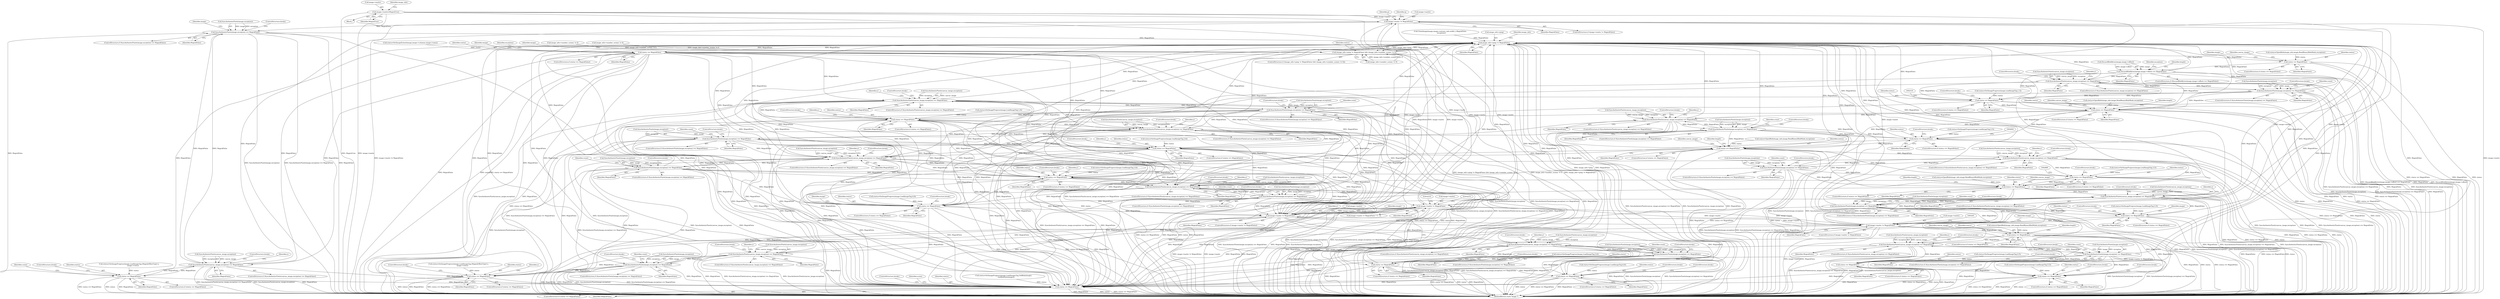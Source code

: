 digraph "0_ImageMagick_f6e9d0d9955e85bdd7540b251cd50d598dacc5e6_6@pointer" {
"1000278" [label="(Call,image->matte=MagickTrue)"];
"1000619" [label="(Call,image->matte != MagickFalse)"];
"1000633" [label="(Call,SyncAuthenticPixels(image,exception) == MagickFalse)"];
"1000348" [label="(Call,image_info->ping != MagickFalse)"];
"1000347" [label="(Call,(image_info->ping != MagickFalse) && (image_info->number_scenes != 0))"];
"1000384" [label="(Call,status == MagickFalse)"];
"1000491" [label="(Call,SyncAuthenticPixels(canvas_image,exception) == MagickFalse)"];
"1000660" [label="(Call,status == MagickFalse)"];
"1003571" [label="(Call,status == MagickFalse)"];
"1000736" [label="(Call,image->matte != MagickFalse)"];
"1000781" [label="(Call,SyncAuthenticPixels(canvas_image,exception) == MagickFalse)"];
"1000934" [label="(Call,SyncAuthenticPixels(image,exception) == MagickFalse)"];
"1000967" [label="(Call,status == MagickFalse)"];
"1001796" [label="(Call,image->matte != MagickFalse)"];
"1001866" [label="(Call,SyncAuthenticPixels(canvas_image,exception) == MagickFalse)"];
"1001965" [label="(Call,SyncAuthenticPixels(image,exception) == MagickFalse)"];
"1001994" [label="(Call,status == MagickFalse)"];
"1002015" [label="(Call,status == MagickFalse)"];
"1003194" [label="(Call,image->matte != MagickFalse)"];
"1003217" [label="(Call,status == MagickFalse)"];
"1003353" [label="(Call,SyncAuthenticPixels(canvas_image,exception) == MagickFalse)"];
"1003452" [label="(Call,SyncAuthenticPixels(image,exception) == MagickFalse)"];
"1003481" [label="(Call,status == MagickFalse)"];
"1003502" [label="(Call,status == MagickFalse)"];
"1001055" [label="(Call,SyncAuthenticPixels(canvas_image,exception) == MagickFalse)"];
"1001154" [label="(Call,SyncAuthenticPixels(image,exception) == MagickFalse)"];
"1001183" [label="(Call,status == MagickFalse)"];
"1001251" [label="(Call,SyncAuthenticPixels(canvas_image,exception) == MagickFalse)"];
"1001350" [label="(Call,SyncAuthenticPixels(image,exception) == MagickFalse)"];
"1001379" [label="(Call,status == MagickFalse)"];
"1001447" [label="(Call,SyncAuthenticPixels(canvas_image,exception) == MagickFalse)"];
"1001546" [label="(Call,SyncAuthenticPixels(image,exception) == MagickFalse)"];
"1001575" [label="(Call,status == MagickFalse)"];
"1001645" [label="(Call,SyncAuthenticPixels(canvas_image,exception) == MagickFalse)"];
"1001762" [label="(Call,SyncAuthenticPixels(image,exception) == MagickFalse)"];
"1001791" [label="(Call,status == MagickFalse)"];
"1002035" [label="(Call,status == MagickFalse)"];
"1002052" [label="(Call,DiscardBlobBytes(image,image->offset) == MagickFalse)"];
"1002186" [label="(Call,SyncAuthenticPixels(canvas_image,exception) == MagickFalse)"];
"1002285" [label="(Call,SyncAuthenticPixels(image,exception) == MagickFalse)"];
"1002314" [label="(Call,status == MagickFalse)"];
"1002335" [label="(Call,status == MagickFalse)"];
"1002471" [label="(Call,SyncAuthenticPixels(canvas_image,exception) == MagickFalse)"];
"1002570" [label="(Call,SyncAuthenticPixels(image,exception) == MagickFalse)"];
"1002599" [label="(Call,status == MagickFalse)"];
"1002620" [label="(Call,status == MagickFalse)"];
"1002756" [label="(Call,SyncAuthenticPixels(canvas_image,exception) == MagickFalse)"];
"1002855" [label="(Call,SyncAuthenticPixels(image,exception) == MagickFalse)"];
"1002884" [label="(Call,status == MagickFalse)"];
"1002905" [label="(Call,status == MagickFalse)"];
"1003043" [label="(Call,SyncAuthenticPixels(canvas_image,exception) == MagickFalse)"];
"1003160" [label="(Call,SyncAuthenticPixels(image,exception) == MagickFalse)"];
"1003189" [label="(Call,status == MagickFalse)"];
"1000629" [label="(Identifier,p)"];
"1000230" [label="(Call,CloneImage(image,image->extract_info.width,1,MagickFalse,\n    exception))"];
"1000632" [label="(ControlStructure,if (SyncAuthenticPixels(image,exception) == MagickFalse))"];
"1000662" [label="(Identifier,MagickFalse)"];
"1000374" [label="(Identifier,status)"];
"1000741" [label="(Literal,5)"];
"1001189" [label="(Identifier,y)"];
"1000386" [label="(Identifier,MagickFalse)"];
"1002037" [label="(Identifier,MagickFalse)"];
"1002856" [label="(Call,SyncAuthenticPixels(image,exception))"];
"1003043" [label="(Call,SyncAuthenticPixels(canvas_image,exception) == MagickFalse)"];
"1000490" [label="(ControlStructure,if (SyncAuthenticPixels(canvas_image,exception) == MagickFalse))"];
"1001185" [label="(Identifier,MagickFalse)"];
"1002067" [label="(Identifier,length)"];
"1002859" [label="(Identifier,MagickFalse)"];
"1001351" [label="(Call,SyncAuthenticPixels(image,exception))"];
"1001966" [label="(Call,SyncAuthenticPixels(image,exception))"];
"1002014" [label="(ControlStructure,if (status == MagickFalse))"];
"1001452" [label="(ControlStructure,break;)"];
"1001059" [label="(Identifier,MagickFalse)"];
"1001065" [label="(Identifier,y)"];
"1003218" [label="(Identifier,status)"];
"1000969" [label="(Identifier,MagickFalse)"];
"1003453" [label="(Call,SyncAuthenticPixels(image,exception))"];
"1002034" [label="(ControlStructure,if (status == MagickFalse))"];
"1000389" [label="(Identifier,exception)"];
"1002036" [label="(Identifier,status)"];
"1002186" [label="(Call,SyncAuthenticPixels(canvas_image,exception) == MagickFalse)"];
"1001252" [label="(Call,SyncAuthenticPixels(canvas_image,exception))"];
"1001255" [label="(Identifier,MagickFalse)"];
"1001382" [label="(ControlStructure,break;)"];
"1001997" [label="(ControlStructure,break;)"];
"1003504" [label="(Identifier,MagickFalse)"];
"1003190" [label="(Identifier,status)"];
"1001182" [label="(ControlStructure,if (status == MagickFalse))"];
"1001378" [label="(ControlStructure,if (status == MagickFalse))"];
"1002001" [label="(Identifier,image)"];
"1000373" [label="(Call,status=SetImageExtent(image,image->columns,image->rows))"];
"1000274" [label="(Block,)"];
"1000633" [label="(Call,SyncAuthenticPixels(image,exception) == MagickFalse)"];
"1002620" [label="(Call,status == MagickFalse)"];
"1003160" [label="(Call,SyncAuthenticPixels(image,exception) == MagickFalse)"];
"1003506" [label="(ControlStructure,break;)"];
"1002317" [label="(ControlStructure,break;)"];
"1002007" [label="(Call,status=SetImageProgress(image,LoadImageTag,6,6))"];
"1002854" [label="(ControlStructure,if (SyncAuthenticPixels(image,exception) == MagickFalse))"];
"1002577" [label="(Identifier,count)"];
"1003573" [label="(Identifier,MagickFalse)"];
"1002887" [label="(ControlStructure,break;)"];
"1003452" [label="(Call,SyncAuthenticPixels(image,exception) == MagickFalse)"];
"1000346" [label="(ControlStructure,if ((image_info->ping != MagickFalse) && (image_info->number_scenes != 0)))"];
"1001796" [label="(Call,image->matte != MagickFalse)"];
"1001251" [label="(Call,SyncAuthenticPixels(canvas_image,exception) == MagickFalse)"];
"1000348" [label="(Call,image_info->ping != MagickFalse)"];
"1000495" [label="(Identifier,MagickFalse)"];
"1001576" [label="(Identifier,status)"];
"1001769" [label="(Identifier,count)"];
"1001381" [label="(Identifier,MagickFalse)"];
"1002058" [label="(Identifier,MagickFalse)"];
"1000955" [label="(Call,status=SetImageProgress(image,LoadImageTag,(MagickOffsetType) y,\n                image->rows))"];
"1001385" [label="(Identifier,y)"];
"1002600" [label="(Identifier,status)"];
"1002602" [label="(ControlStructure,break;)"];
"1000353" [label="(Call,image_info->number_scenes != 0)"];
"1001972" [label="(Identifier,count)"];
"1003451" [label="(ControlStructure,if (SyncAuthenticPixels(image,exception) == MagickFalse))"];
"1000384" [label="(Call,status == MagickFalse)"];
"1003216" [label="(ControlStructure,if (status == MagickFalse))"];
"1003571" [label="(Call,status == MagickFalse)"];
"1001762" [label="(Call,SyncAuthenticPixels(image,exception) == MagickFalse)"];
"1002053" [label="(Call,DiscardBlobBytes(image,image->offset))"];
"1001184" [label="(Identifier,status)"];
"1003457" [label="(ControlStructure,break;)"];
"1003354" [label="(Call,SyncAuthenticPixels(canvas_image,exception))"];
"1002336" [label="(Identifier,status)"];
"1000349" [label="(Call,image_info->ping)"];
"1003209" [label="(Call,status=OpenBlob(image_info,image,ReadBinaryBlobMode,exception))"];
"1003473" [label="(Call,status=SetImageProgress(image,LoadImageTag,4,5))"];
"1001155" [label="(Call,SyncAuthenticPixels(image,exception))"];
"1003511" [label="(Call,image_info->number_scenes != 0)"];
"1002190" [label="(Identifier,MagickFalse)"];
"1002575" [label="(ControlStructure,break;)"];
"1003165" [label="(ControlStructure,break;)"];
"1001380" [label="(Identifier,status)"];
"1002481" [label="(Identifier,y)"];
"1000968" [label="(Identifier,status)"];
"1003047" [label="(Identifier,MagickFalse)"];
"1002340" [label="(Identifier,canvas_image)"];
"1002904" [label="(ControlStructure,if (status == MagickFalse))"];
"1000938" [label="(Identifier,MagickFalse)"];
"1002761" [label="(ControlStructure,break;)"];
"1001804" [label="(Identifier,y)"];
"1002876" [label="(Call,status=SetImageProgress(image,LoadImageTag,3,5))"];
"1000665" [label="(Identifier,count)"];
"1002570" [label="(Call,SyncAuthenticPixels(image,exception) == MagickFalse)"];
"1002316" [label="(Identifier,MagickFalse)"];
"1002471" [label="(Call,SyncAuthenticPixels(canvas_image,exception) == MagickFalse)"];
"1002906" [label="(Identifier,status)"];
"1000385" [label="(Identifier,status)"];
"1000623" [label="(Identifier,MagickFalse)"];
"1001866" [label="(Call,SyncAuthenticPixels(canvas_image,exception) == MagickFalse)"];
"1001154" [label="(Call,SyncAuthenticPixels(image,exception) == MagickFalse)"];
"1002335" [label="(Call,status == MagickFalse)"];
"1000282" [label="(Identifier,MagickTrue)"];
"1001795" [label="(ControlStructure,if (image->matte != MagickFalse))"];
"1001551" [label="(ControlStructure,break;)"];
"1002571" [label="(Call,SyncAuthenticPixels(image,exception))"];
"1003574" [label="(ControlStructure,break;)"];
"1001993" [label="(ControlStructure,if (status == MagickFalse))"];
"1002017" [label="(Identifier,MagickFalse)"];
"1001545" [label="(ControlStructure,if (SyncAuthenticPixels(image,exception) == MagickFalse))"];
"1003481" [label="(Call,status == MagickFalse)"];
"1002475" [label="(Identifier,MagickFalse)"];
"1000934" [label="(Call,SyncAuthenticPixels(image,exception) == MagickFalse)"];
"1002619" [label="(ControlStructure,if (status == MagickFalse))"];
"1002886" [label="(Identifier,MagickFalse)"];
"1001578" [label="(ControlStructure,break;)"];
"1000735" [label="(Call,image->matte != MagickFalse ? 5 : 4)"];
"1002306" [label="(Call,status=SetImageProgress(image,LoadImageTag,1,5))"];
"1001447" [label="(Call,SyncAuthenticPixels(canvas_image,exception) == MagickFalse)"];
"1001581" [label="(Identifier,y)"];
"1002621" [label="(Identifier,status)"];
"1002757" [label="(Call,SyncAuthenticPixels(canvas_image,exception))"];
"1002015" [label="(Call,status == MagickFalse)"];
"1001655" [label="(Identifier,y)"];
"1003484" [label="(ControlStructure,break;)"];
"1002625" [label="(Identifier,canvas_image)"];
"1002855" [label="(Call,SyncAuthenticPixels(image,exception) == MagickFalse)"];
"1001550" [label="(Identifier,MagickFalse)"];
"1001451" [label="(Identifier,MagickFalse)"];
"1002884" [label="(Call,status == MagickFalse)"];
"1003044" [label="(Call,SyncAuthenticPixels(canvas_image,exception))"];
"1001055" [label="(Call,SyncAuthenticPixels(canvas_image,exception) == MagickFalse)"];
"1003234" [label="(Identifier,length)"];
"1001448" [label="(Call,SyncAuthenticPixels(canvas_image,exception))"];
"1001457" [label="(Identifier,y)"];
"1002910" [label="(Identifier,canvas_image)"];
"1002334" [label="(ControlStructure,if (status == MagickFalse))"];
"1001876" [label="(Identifier,y)"];
"1002315" [label="(Identifier,status)"];
"1002470" [label="(ControlStructure,if (SyncAuthenticPixels(canvas_image,exception) == MagickFalse))"];
"1000939" [label="(ControlStructure,break;)"];
"1002314" [label="(Call,status == MagickFalse)"];
"1000501" [label="(Identifier,y)"];
"1003198" [label="(Identifier,MagickFalse)"];
"1001767" [label="(ControlStructure,break;)"];
"1000659" [label="(ControlStructure,if (status == MagickFalse))"];
"1001175" [label="(Call,status=SetImageProgress(image,LoadImageTag,1,6))"];
"1001763" [label="(Call,SyncAuthenticPixels(image,exception))"];
"1002191" [label="(ControlStructure,break;)"];
"1003161" [label="(Call,SyncAuthenticPixels(image,exception))"];
"1000618" [label="(ControlStructure,if (image->matte != MagickFalse))"];
"1002472" [label="(Call,SyncAuthenticPixels(canvas_image,exception))"];
"1000278" [label="(Call,image->matte=MagickTrue)"];
"1003192" [label="(ControlStructure,break;)"];
"1003353" [label="(Call,SyncAuthenticPixels(canvas_image,exception) == MagickFalse)"];
"1000782" [label="(Call,SyncAuthenticPixels(canvas_image,exception))"];
"1000663" [label="(ControlStructure,break;)"];
"1000707" [label="(Identifier,y)"];
"1001646" [label="(Call,SyncAuthenticPixels(canvas_image,exception))"];
"1001793" [label="(Identifier,MagickFalse)"];
"1003456" [label="(Identifier,MagickFalse)"];
"1001153" [label="(ControlStructure,if (SyncAuthenticPixels(image,exception) == MagickFalse))"];
"1001575" [label="(Call,status == MagickFalse)"];
"1001161" [label="(Identifier,count)"];
"1002290" [label="(ControlStructure,break;)"];
"1002569" [label="(ControlStructure,if (SyncAuthenticPixels(image,exception) == MagickFalse))"];
"1000352" [label="(Identifier,MagickFalse)"];
"1001783" [label="(Call,status=SetImageProgress(image,LoadImageTag,4,6))"];
"1001766" [label="(Identifier,MagickFalse)"];
"1001650" [label="(ControlStructure,break;)"];
"1002052" [label="(Call,DiscardBlobBytes(image,image->offset) == MagickFalse)"];
"1002187" [label="(Call,SyncAuthenticPixels(canvas_image,exception))"];
"1003576" [label="(Identifier,scene)"];
"1001986" [label="(Call,status=SetImageProgress(image,LoadImageTag,5,6))"];
"1001054" [label="(ControlStructure,if (SyncAuthenticPixels(canvas_image,exception) == MagickFalse))"];
"1001865" [label="(ControlStructure,if (SyncAuthenticPixels(canvas_image,exception) == MagickFalse))"];
"1000347" [label="(Call,(image_info->ping != MagickFalse) && (image_info->number_scenes != 0))"];
"1001867" [label="(Call,SyncAuthenticPixels(canvas_image,exception))"];
"1003217" [label="(Call,status == MagickFalse)"];
"1000625" [label="(Identifier,q)"];
"1003352" [label="(ControlStructure,if (SyncAuthenticPixels(canvas_image,exception) == MagickFalse))"];
"1000361" [label="(Identifier,image)"];
"1000492" [label="(Call,SyncAuthenticPixels(canvas_image,exception))"];
"1000966" [label="(ControlStructure,if (status == MagickFalse))"];
"1003167" [label="(Identifier,count)"];
"1003501" [label="(ControlStructure,if (status == MagickFalse))"];
"1003488" [label="(Identifier,image)"];
"1000642" [label="(Identifier,image)"];
"1002284" [label="(ControlStructure,if (SyncAuthenticPixels(image,exception) == MagickFalse))"];
"1000742" [label="(Literal,4)"];
"1002766" [label="(Identifier,y)"];
"1002574" [label="(Identifier,MagickFalse)"];
"1002327" [label="(Call,status=OpenBlob(image_info,image,ReadBinaryBlobMode,exception))"];
"1002601" [label="(Identifier,MagickFalse)"];
"1003042" [label="(ControlStructure,if (SyncAuthenticPixels(canvas_image,exception) == MagickFalse))"];
"1001256" [label="(ControlStructure,break;)"];
"1000661" [label="(Identifier,status)"];
"1003195" [label="(Call,image->matte)"];
"1000619" [label="(Call,image->matte != MagickFalse)"];
"1001060" [label="(ControlStructure,break;)"];
"1001158" [label="(Identifier,MagickFalse)"];
"1001186" [label="(ControlStructure,break;)"];
"1001969" [label="(Identifier,MagickFalse)"];
"1001649" [label="(Identifier,MagickFalse)"];
"1002292" [label="(Identifier,count)"];
"1002755" [label="(ControlStructure,if (SyncAuthenticPixels(canvas_image,exception) == MagickFalse))"];
"1003502" [label="(Call,status == MagickFalse)"];
"1002476" [label="(ControlStructure,break;)"];
"1002060" [label="(Identifier,exception)"];
"1000737" [label="(Call,image->matte)"];
"1001546" [label="(Call,SyncAuthenticPixels(image,exception) == MagickFalse)"];
"1001995" [label="(Identifier,status)"];
"1000941" [label="(Identifier,count)"];
"1001553" [label="(Identifier,count)"];
"1001970" [label="(ControlStructure,break;)"];
"1002862" [label="(Identifier,count)"];
"1001794" [label="(ControlStructure,break;)"];
"1001964" [label="(ControlStructure,if (SyncAuthenticPixels(image,exception) == MagickFalse))"];
"1002591" [label="(Call,status=SetImageProgress(image,LoadImageTag,2,5))"];
"1001567" [label="(Call,status=SetImageProgress(image,LoadImageTag,3,6))"];
"1001183" [label="(Call,status == MagickFalse)"];
"1000398" [label="(Identifier,image)"];
"1001357" [label="(Identifier,count)"];
"1002313" [label="(ControlStructure,if (status == MagickFalse))"];
"1002598" [label="(ControlStructure,if (status == MagickFalse))"];
"1001870" [label="(Identifier,MagickFalse)"];
"1003189" [label="(Call,status == MagickFalse)"];
"1001056" [label="(Call,SyncAuthenticPixels(canvas_image,exception))"];
"1003483" [label="(Identifier,MagickFalse)"];
"1002054" [label="(Identifier,image)"];
"1001379" [label="(Call,status == MagickFalse)"];
"1001446" [label="(ControlStructure,if (SyncAuthenticPixels(canvas_image,exception) == MagickFalse))"];
"1002040" [label="(Identifier,canvas_image)"];
"1001159" [label="(ControlStructure,break;)"];
"1002337" [label="(Identifier,MagickFalse)"];
"1002637" [label="(Identifier,length)"];
"1001261" [label="(Identifier,y)"];
"1003194" [label="(Call,image->matte != MagickFalse)"];
"1002035" [label="(Call,status == MagickFalse)"];
"1003188" [label="(ControlStructure,if (status == MagickFalse))"];
"1001644" [label="(ControlStructure,if (SyncAuthenticPixels(canvas_image,exception) == MagickFalse))"];
"1000620" [label="(Call,image->matte)"];
"1003181" [label="(Call,status=SetImageProgress(image,LoadImageTag,3,5))"];
"1001965" [label="(Call,SyncAuthenticPixels(image,exception) == MagickFalse)"];
"1000284" [label="(Call,image_info->number_scenes != 0)"];
"1001350" [label="(Call,SyncAuthenticPixels(image,exception) == MagickFalse)"];
"1003570" [label="(ControlStructure,if (status == MagickFalse))"];
"1000780" [label="(ControlStructure,if (SyncAuthenticPixels(canvas_image,exception) == MagickFalse))"];
"1001797" [label="(Call,image->matte)"];
"1002760" [label="(Identifier,MagickFalse)"];
"1000279" [label="(Call,image->matte)"];
"1000491" [label="(Call,SyncAuthenticPixels(canvas_image,exception) == MagickFalse)"];
"1000935" [label="(Call,SyncAuthenticPixels(image,exception))"];
"1002883" [label="(ControlStructure,if (status == MagickFalse))"];
"1003159" [label="(ControlStructure,if (SyncAuthenticPixels(image,exception) == MagickFalse))"];
"1003494" [label="(Call,status=SetImageProgress(image,LoadImageTag,5,5))"];
"1003191" [label="(Identifier,MagickFalse)"];
"1003459" [label="(Identifier,count)"];
"1002622" [label="(Identifier,MagickFalse)"];
"1001577" [label="(Identifier,MagickFalse)"];
"1003572" [label="(Identifier,status)"];
"1001349" [label="(ControlStructure,if (SyncAuthenticPixels(image,exception) == MagickFalse))"];
"1001547" [label="(Call,SyncAuthenticPixels(image,exception))"];
"1002905" [label="(Call,status == MagickFalse)"];
"1001994" [label="(Call,status == MagickFalse)"];
"1002756" [label="(Call,SyncAuthenticPixels(canvas_image,exception) == MagickFalse)"];
"1003363" [label="(Identifier,y)"];
"1000967" [label="(Call,status == MagickFalse)"];
"1002196" [label="(Identifier,y)"];
"1001250" [label="(ControlStructure,if (SyncAuthenticPixels(canvas_image,exception) == MagickFalse))"];
"1000496" [label="(ControlStructure,break;)"];
"1002286" [label="(Call,SyncAuthenticPixels(image,exception))"];
"1000383" [label="(ControlStructure,if (status == MagickFalse))"];
"1002922" [label="(Identifier,length)"];
"1003480" [label="(ControlStructure,if (status == MagickFalse))"];
"1002016" [label="(Identifier,status)"];
"1002185" [label="(ControlStructure,if (SyncAuthenticPixels(canvas_image,exception) == MagickFalse))"];
"1003053" [label="(Identifier,y)"];
"1002885" [label="(Identifier,status)"];
"1001800" [label="(Identifier,MagickFalse)"];
"1000286" [label="(Identifier,image_info)"];
"1003219" [label="(Identifier,MagickFalse)"];
"1001798" [label="(Identifier,image)"];
"1001791" [label="(Call,status == MagickFalse)"];
"1000637" [label="(Identifier,MagickFalse)"];
"1003164" [label="(Identifier,MagickFalse)"];
"1000740" [label="(Identifier,MagickFalse)"];
"1002612" [label="(Call,status=OpenBlob(image_info,image,ReadBinaryBlobMode,exception))"];
"1000786" [label="(ControlStructure,break;)"];
"1003503" [label="(Identifier,status)"];
"1002285" [label="(Call,SyncAuthenticPixels(image,exception) == MagickFalse)"];
"1001790" [label="(ControlStructure,if (status == MagickFalse))"];
"1002352" [label="(Identifier,length)"];
"1001355" [label="(ControlStructure,break;)"];
"1002599" [label="(Call,status == MagickFalse)"];
"1000791" [label="(Identifier,y)"];
"1000736" [label="(Call,image->matte != MagickFalse)"];
"1000660" [label="(Call,status == MagickFalse)"];
"1003358" [label="(ControlStructure,break;)"];
"1001354" [label="(Identifier,MagickFalse)"];
"1001371" [label="(Call,status=SetImageProgress(image,LoadImageTag,2,6))"];
"1002860" [label="(ControlStructure,break;)"];
"1000785" [label="(Identifier,MagickFalse)"];
"1003048" [label="(ControlStructure,break;)"];
"1003357" [label="(Identifier,MagickFalse)"];
"1001871" [label="(ControlStructure,break;)"];
"1002897" [label="(Call,status=OpenBlob(image_info,image,ReadBinaryBlobMode,exception))"];
"1001996" [label="(Identifier,MagickFalse)"];
"1001574" [label="(ControlStructure,if (status == MagickFalse))"];
"1002289" [label="(Identifier,MagickFalse)"];
"1001792" [label="(Identifier,status)"];
"1002027" [label="(Call,status=OpenBlob(image_info,image,ReadBinaryBlobMode,exception))"];
"1000634" [label="(Call,SyncAuthenticPixels(image,exception))"];
"1003196" [label="(Identifier,image)"];
"1002019" [label="(ControlStructure,break;)"];
"1000970" [label="(ControlStructure,break;)"];
"1003606" [label="(MethodReturn,static Image *)"];
"1000933" [label="(ControlStructure,if (SyncAuthenticPixels(image,exception) == MagickFalse))"];
"1003193" [label="(ControlStructure,if (image->matte != MagickFalse))"];
"1000355" [label="(Identifier,image_info)"];
"1002907" [label="(Identifier,MagickFalse)"];
"1003561" [label="(Call,status=SetImageProgress(image,LoadImagesTag,TellBlob(image),\n          GetBlobSize(image)))"];
"1002018" [label="(ControlStructure,break;)"];
"1000781" [label="(Call,SyncAuthenticPixels(canvas_image,exception) == MagickFalse)"];
"1001761" [label="(ControlStructure,if (SyncAuthenticPixels(image,exception) == MagickFalse))"];
"1003482" [label="(Identifier,status)"];
"1001645" [label="(Call,SyncAuthenticPixels(canvas_image,exception) == MagickFalse)"];
"1003505" [label="(ControlStructure,break;)"];
"1000648" [label="(Call,status=SetImageProgress(image,LoadImageTag,(MagickOffsetType) y,\n                image->rows))"];
"1003222" [label="(Identifier,canvas_image)"];
"1002051" [label="(ControlStructure,if (DiscardBlobBytes(image,image->offset) == MagickFalse))"];
"1000638" [label="(ControlStructure,break;)"];
"1000278" -> "1000274"  [label="AST: "];
"1000278" -> "1000282"  [label="CFG: "];
"1000279" -> "1000278"  [label="AST: "];
"1000282" -> "1000278"  [label="AST: "];
"1000286" -> "1000278"  [label="CFG: "];
"1000278" -> "1003606"  [label="DDG: MagickTrue"];
"1000278" -> "1003606"  [label="DDG: image->matte"];
"1000278" -> "1000619"  [label="DDG: image->matte"];
"1000278" -> "1000736"  [label="DDG: image->matte"];
"1000278" -> "1001796"  [label="DDG: image->matte"];
"1000278" -> "1003194"  [label="DDG: image->matte"];
"1000619" -> "1000618"  [label="AST: "];
"1000619" -> "1000623"  [label="CFG: "];
"1000620" -> "1000619"  [label="AST: "];
"1000623" -> "1000619"  [label="AST: "];
"1000625" -> "1000619"  [label="CFG: "];
"1000629" -> "1000619"  [label="CFG: "];
"1000619" -> "1003606"  [label="DDG: image->matte != MagickFalse"];
"1000619" -> "1003606"  [label="DDG: image->matte"];
"1000736" -> "1000619"  [label="DDG: image->matte"];
"1003194" -> "1000619"  [label="DDG: image->matte"];
"1001796" -> "1000619"  [label="DDG: image->matte"];
"1000491" -> "1000619"  [label="DDG: MagickFalse"];
"1000619" -> "1000633"  [label="DDG: MagickFalse"];
"1000619" -> "1000736"  [label="DDG: image->matte"];
"1000619" -> "1001796"  [label="DDG: image->matte"];
"1000619" -> "1003194"  [label="DDG: image->matte"];
"1000633" -> "1000632"  [label="AST: "];
"1000633" -> "1000637"  [label="CFG: "];
"1000634" -> "1000633"  [label="AST: "];
"1000637" -> "1000633"  [label="AST: "];
"1000638" -> "1000633"  [label="CFG: "];
"1000642" -> "1000633"  [label="CFG: "];
"1000633" -> "1003606"  [label="DDG: SyncAuthenticPixels(image,exception) == MagickFalse"];
"1000633" -> "1003606"  [label="DDG: MagickFalse"];
"1000633" -> "1003606"  [label="DDG: SyncAuthenticPixels(image,exception)"];
"1000633" -> "1000348"  [label="DDG: MagickFalse"];
"1000633" -> "1000491"  [label="DDG: MagickFalse"];
"1000634" -> "1000633"  [label="DDG: image"];
"1000634" -> "1000633"  [label="DDG: exception"];
"1000491" -> "1000633"  [label="DDG: MagickFalse"];
"1000633" -> "1000660"  [label="DDG: MagickFalse"];
"1000633" -> "1003571"  [label="DDG: MagickFalse"];
"1000348" -> "1000347"  [label="AST: "];
"1000348" -> "1000352"  [label="CFG: "];
"1000349" -> "1000348"  [label="AST: "];
"1000352" -> "1000348"  [label="AST: "];
"1000355" -> "1000348"  [label="CFG: "];
"1000347" -> "1000348"  [label="CFG: "];
"1000348" -> "1003606"  [label="DDG: image_info->ping"];
"1000348" -> "1003606"  [label="DDG: MagickFalse"];
"1000348" -> "1000347"  [label="DDG: image_info->ping"];
"1000348" -> "1000347"  [label="DDG: MagickFalse"];
"1000781" -> "1000348"  [label="DDG: MagickFalse"];
"1003452" -> "1000348"  [label="DDG: MagickFalse"];
"1002335" -> "1000348"  [label="DDG: MagickFalse"];
"1001762" -> "1000348"  [label="DDG: MagickFalse"];
"1001645" -> "1000348"  [label="DDG: MagickFalse"];
"1001447" -> "1000348"  [label="DDG: MagickFalse"];
"1000934" -> "1000348"  [label="DDG: MagickFalse"];
"1002599" -> "1000348"  [label="DDG: MagickFalse"];
"1001994" -> "1000348"  [label="DDG: MagickFalse"];
"1003481" -> "1000348"  [label="DDG: MagickFalse"];
"1002905" -> "1000348"  [label="DDG: MagickFalse"];
"1002620" -> "1000348"  [label="DDG: MagickFalse"];
"1001796" -> "1000348"  [label="DDG: MagickFalse"];
"1001154" -> "1000348"  [label="DDG: MagickFalse"];
"1001791" -> "1000348"  [label="DDG: MagickFalse"];
"1001546" -> "1000348"  [label="DDG: MagickFalse"];
"1001866" -> "1000348"  [label="DDG: MagickFalse"];
"1002756" -> "1000348"  [label="DDG: MagickFalse"];
"1002471" -> "1000348"  [label="DDG: MagickFalse"];
"1002186" -> "1000348"  [label="DDG: MagickFalse"];
"1001183" -> "1000348"  [label="DDG: MagickFalse"];
"1003189" -> "1000348"  [label="DDG: MagickFalse"];
"1003353" -> "1000348"  [label="DDG: MagickFalse"];
"1000967" -> "1000348"  [label="DDG: MagickFalse"];
"1002052" -> "1000348"  [label="DDG: MagickFalse"];
"1003194" -> "1000348"  [label="DDG: MagickFalse"];
"1000660" -> "1000348"  [label="DDG: MagickFalse"];
"1000230" -> "1000348"  [label="DDG: MagickFalse"];
"1002570" -> "1000348"  [label="DDG: MagickFalse"];
"1003160" -> "1000348"  [label="DDG: MagickFalse"];
"1000491" -> "1000348"  [label="DDG: MagickFalse"];
"1000736" -> "1000348"  [label="DDG: MagickFalse"];
"1002314" -> "1000348"  [label="DDG: MagickFalse"];
"1001251" -> "1000348"  [label="DDG: MagickFalse"];
"1002884" -> "1000348"  [label="DDG: MagickFalse"];
"1001350" -> "1000348"  [label="DDG: MagickFalse"];
"1001575" -> "1000348"  [label="DDG: MagickFalse"];
"1003217" -> "1000348"  [label="DDG: MagickFalse"];
"1002285" -> "1000348"  [label="DDG: MagickFalse"];
"1002015" -> "1000348"  [label="DDG: MagickFalse"];
"1001965" -> "1000348"  [label="DDG: MagickFalse"];
"1003043" -> "1000348"  [label="DDG: MagickFalse"];
"1001379" -> "1000348"  [label="DDG: MagickFalse"];
"1001055" -> "1000348"  [label="DDG: MagickFalse"];
"1000384" -> "1000348"  [label="DDG: MagickFalse"];
"1003502" -> "1000348"  [label="DDG: MagickFalse"];
"1003571" -> "1000348"  [label="DDG: MagickFalse"];
"1002855" -> "1000348"  [label="DDG: MagickFalse"];
"1000348" -> "1000384"  [label="DDG: MagickFalse"];
"1000347" -> "1000346"  [label="AST: "];
"1000347" -> "1000353"  [label="CFG: "];
"1000353" -> "1000347"  [label="AST: "];
"1000361" -> "1000347"  [label="CFG: "];
"1000374" -> "1000347"  [label="CFG: "];
"1000347" -> "1003606"  [label="DDG: image_info->number_scenes != 0"];
"1000347" -> "1003606"  [label="DDG: image_info->ping != MagickFalse"];
"1000347" -> "1003606"  [label="DDG: (image_info->ping != MagickFalse) && (image_info->number_scenes != 0)"];
"1000284" -> "1000347"  [label="DDG: image_info->number_scenes != 0"];
"1003511" -> "1000347"  [label="DDG: image_info->number_scenes != 0"];
"1000353" -> "1000347"  [label="DDG: image_info->number_scenes"];
"1000353" -> "1000347"  [label="DDG: 0"];
"1000384" -> "1000383"  [label="AST: "];
"1000384" -> "1000386"  [label="CFG: "];
"1000385" -> "1000384"  [label="AST: "];
"1000386" -> "1000384"  [label="AST: "];
"1000389" -> "1000384"  [label="CFG: "];
"1000398" -> "1000384"  [label="CFG: "];
"1000384" -> "1003606"  [label="DDG: status == MagickFalse"];
"1000384" -> "1003606"  [label="DDG: MagickFalse"];
"1000384" -> "1003606"  [label="DDG: status"];
"1000373" -> "1000384"  [label="DDG: status"];
"1000384" -> "1000491"  [label="DDG: MagickFalse"];
"1000384" -> "1000736"  [label="DDG: MagickFalse"];
"1000384" -> "1000934"  [label="DDG: MagickFalse"];
"1000384" -> "1000967"  [label="DDG: MagickFalse"];
"1000384" -> "1001055"  [label="DDG: MagickFalse"];
"1000384" -> "1001183"  [label="DDG: MagickFalse"];
"1000384" -> "1001251"  [label="DDG: MagickFalse"];
"1000384" -> "1001379"  [label="DDG: MagickFalse"];
"1000384" -> "1001447"  [label="DDG: MagickFalse"];
"1000384" -> "1001575"  [label="DDG: MagickFalse"];
"1000384" -> "1001645"  [label="DDG: MagickFalse"];
"1000384" -> "1001791"  [label="DDG: MagickFalse"];
"1000384" -> "1001796"  [label="DDG: MagickFalse"];
"1000384" -> "1002035"  [label="DDG: MagickFalse"];
"1000384" -> "1003571"  [label="DDG: MagickFalse"];
"1000491" -> "1000490"  [label="AST: "];
"1000491" -> "1000495"  [label="CFG: "];
"1000492" -> "1000491"  [label="AST: "];
"1000495" -> "1000491"  [label="AST: "];
"1000496" -> "1000491"  [label="CFG: "];
"1000501" -> "1000491"  [label="CFG: "];
"1000491" -> "1003606"  [label="DDG: MagickFalse"];
"1000491" -> "1003606"  [label="DDG: SyncAuthenticPixels(canvas_image,exception) == MagickFalse"];
"1000491" -> "1003606"  [label="DDG: SyncAuthenticPixels(canvas_image,exception)"];
"1000492" -> "1000491"  [label="DDG: canvas_image"];
"1000492" -> "1000491"  [label="DDG: exception"];
"1000660" -> "1000491"  [label="DDG: MagickFalse"];
"1000491" -> "1000660"  [label="DDG: MagickFalse"];
"1000491" -> "1003571"  [label="DDG: MagickFalse"];
"1000660" -> "1000659"  [label="AST: "];
"1000660" -> "1000662"  [label="CFG: "];
"1000661" -> "1000660"  [label="AST: "];
"1000662" -> "1000660"  [label="AST: "];
"1000663" -> "1000660"  [label="CFG: "];
"1000665" -> "1000660"  [label="CFG: "];
"1000660" -> "1003606"  [label="DDG: status == MagickFalse"];
"1000660" -> "1003606"  [label="DDG: status"];
"1000660" -> "1003606"  [label="DDG: MagickFalse"];
"1000648" -> "1000660"  [label="DDG: status"];
"1000660" -> "1003571"  [label="DDG: MagickFalse"];
"1003571" -> "1003570"  [label="AST: "];
"1003571" -> "1003573"  [label="CFG: "];
"1003572" -> "1003571"  [label="AST: "];
"1003573" -> "1003571"  [label="AST: "];
"1003574" -> "1003571"  [label="CFG: "];
"1003576" -> "1003571"  [label="CFG: "];
"1003571" -> "1003606"  [label="DDG: status"];
"1003571" -> "1003606"  [label="DDG: status == MagickFalse"];
"1003571" -> "1003606"  [label="DDG: MagickFalse"];
"1003561" -> "1003571"  [label="DDG: status"];
"1000781" -> "1003571"  [label="DDG: MagickFalse"];
"1003452" -> "1003571"  [label="DDG: MagickFalse"];
"1002335" -> "1003571"  [label="DDG: MagickFalse"];
"1001762" -> "1003571"  [label="DDG: MagickFalse"];
"1001645" -> "1003571"  [label="DDG: MagickFalse"];
"1001447" -> "1003571"  [label="DDG: MagickFalse"];
"1000934" -> "1003571"  [label="DDG: MagickFalse"];
"1002599" -> "1003571"  [label="DDG: MagickFalse"];
"1001994" -> "1003571"  [label="DDG: MagickFalse"];
"1003481" -> "1003571"  [label="DDG: MagickFalse"];
"1002905" -> "1003571"  [label="DDG: MagickFalse"];
"1002620" -> "1003571"  [label="DDG: MagickFalse"];
"1001796" -> "1003571"  [label="DDG: MagickFalse"];
"1001154" -> "1003571"  [label="DDG: MagickFalse"];
"1001791" -> "1003571"  [label="DDG: MagickFalse"];
"1001546" -> "1003571"  [label="DDG: MagickFalse"];
"1002855" -> "1003571"  [label="DDG: MagickFalse"];
"1001866" -> "1003571"  [label="DDG: MagickFalse"];
"1002756" -> "1003571"  [label="DDG: MagickFalse"];
"1002471" -> "1003571"  [label="DDG: MagickFalse"];
"1002186" -> "1003571"  [label="DDG: MagickFalse"];
"1001183" -> "1003571"  [label="DDG: MagickFalse"];
"1003189" -> "1003571"  [label="DDG: MagickFalse"];
"1003353" -> "1003571"  [label="DDG: MagickFalse"];
"1000967" -> "1003571"  [label="DDG: MagickFalse"];
"1002052" -> "1003571"  [label="DDG: MagickFalse"];
"1003194" -> "1003571"  [label="DDG: MagickFalse"];
"1002570" -> "1003571"  [label="DDG: MagickFalse"];
"1003160" -> "1003571"  [label="DDG: MagickFalse"];
"1000736" -> "1003571"  [label="DDG: MagickFalse"];
"1002314" -> "1003571"  [label="DDG: MagickFalse"];
"1001251" -> "1003571"  [label="DDG: MagickFalse"];
"1002884" -> "1003571"  [label="DDG: MagickFalse"];
"1001350" -> "1003571"  [label="DDG: MagickFalse"];
"1001575" -> "1003571"  [label="DDG: MagickFalse"];
"1003217" -> "1003571"  [label="DDG: MagickFalse"];
"1002285" -> "1003571"  [label="DDG: MagickFalse"];
"1002015" -> "1003571"  [label="DDG: MagickFalse"];
"1001965" -> "1003571"  [label="DDG: MagickFalse"];
"1003043" -> "1003571"  [label="DDG: MagickFalse"];
"1001379" -> "1003571"  [label="DDG: MagickFalse"];
"1001055" -> "1003571"  [label="DDG: MagickFalse"];
"1003502" -> "1003571"  [label="DDG: MagickFalse"];
"1000736" -> "1000735"  [label="AST: "];
"1000736" -> "1000740"  [label="CFG: "];
"1000737" -> "1000736"  [label="AST: "];
"1000740" -> "1000736"  [label="AST: "];
"1000741" -> "1000736"  [label="CFG: "];
"1000742" -> "1000736"  [label="CFG: "];
"1000736" -> "1003606"  [label="DDG: MagickFalse"];
"1000736" -> "1003606"  [label="DDG: image->matte"];
"1003194" -> "1000736"  [label="DDG: image->matte"];
"1001796" -> "1000736"  [label="DDG: image->matte"];
"1000781" -> "1000736"  [label="DDG: MagickFalse"];
"1000967" -> "1000736"  [label="DDG: MagickFalse"];
"1000934" -> "1000736"  [label="DDG: MagickFalse"];
"1000736" -> "1000781"  [label="DDG: MagickFalse"];
"1000736" -> "1000967"  [label="DDG: MagickFalse"];
"1000736" -> "1001796"  [label="DDG: image->matte"];
"1000736" -> "1003194"  [label="DDG: image->matte"];
"1000781" -> "1000780"  [label="AST: "];
"1000781" -> "1000785"  [label="CFG: "];
"1000782" -> "1000781"  [label="AST: "];
"1000785" -> "1000781"  [label="AST: "];
"1000786" -> "1000781"  [label="CFG: "];
"1000791" -> "1000781"  [label="CFG: "];
"1000781" -> "1003606"  [label="DDG: MagickFalse"];
"1000781" -> "1003606"  [label="DDG: SyncAuthenticPixels(canvas_image,exception) == MagickFalse"];
"1000781" -> "1003606"  [label="DDG: SyncAuthenticPixels(canvas_image,exception)"];
"1000782" -> "1000781"  [label="DDG: canvas_image"];
"1000782" -> "1000781"  [label="DDG: exception"];
"1000781" -> "1000934"  [label="DDG: MagickFalse"];
"1000781" -> "1000967"  [label="DDG: MagickFalse"];
"1000934" -> "1000933"  [label="AST: "];
"1000934" -> "1000938"  [label="CFG: "];
"1000935" -> "1000934"  [label="AST: "];
"1000938" -> "1000934"  [label="AST: "];
"1000939" -> "1000934"  [label="CFG: "];
"1000941" -> "1000934"  [label="CFG: "];
"1000934" -> "1003606"  [label="DDG: SyncAuthenticPixels(image,exception)"];
"1000934" -> "1003606"  [label="DDG: SyncAuthenticPixels(image,exception) == MagickFalse"];
"1000934" -> "1003606"  [label="DDG: MagickFalse"];
"1000935" -> "1000934"  [label="DDG: image"];
"1000935" -> "1000934"  [label="DDG: exception"];
"1000934" -> "1000967"  [label="DDG: MagickFalse"];
"1000967" -> "1000966"  [label="AST: "];
"1000967" -> "1000969"  [label="CFG: "];
"1000968" -> "1000967"  [label="AST: "];
"1000969" -> "1000967"  [label="AST: "];
"1000970" -> "1000967"  [label="CFG: "];
"1000707" -> "1000967"  [label="CFG: "];
"1000967" -> "1003606"  [label="DDG: MagickFalse"];
"1000967" -> "1003606"  [label="DDG: status == MagickFalse"];
"1000967" -> "1003606"  [label="DDG: status"];
"1000955" -> "1000967"  [label="DDG: status"];
"1001796" -> "1001795"  [label="AST: "];
"1001796" -> "1001800"  [label="CFG: "];
"1001797" -> "1001796"  [label="AST: "];
"1001800" -> "1001796"  [label="AST: "];
"1001804" -> "1001796"  [label="CFG: "];
"1002001" -> "1001796"  [label="CFG: "];
"1001796" -> "1003606"  [label="DDG: image->matte != MagickFalse"];
"1001796" -> "1003606"  [label="DDG: image->matte"];
"1001796" -> "1003606"  [label="DDG: MagickFalse"];
"1003194" -> "1001796"  [label="DDG: image->matte"];
"1001762" -> "1001796"  [label="DDG: MagickFalse"];
"1001645" -> "1001796"  [label="DDG: MagickFalse"];
"1001183" -> "1001796"  [label="DDG: MagickFalse"];
"1001447" -> "1001796"  [label="DDG: MagickFalse"];
"1001251" -> "1001796"  [label="DDG: MagickFalse"];
"1001154" -> "1001796"  [label="DDG: MagickFalse"];
"1001791" -> "1001796"  [label="DDG: MagickFalse"];
"1001546" -> "1001796"  [label="DDG: MagickFalse"];
"1001350" -> "1001796"  [label="DDG: MagickFalse"];
"1001575" -> "1001796"  [label="DDG: MagickFalse"];
"1001379" -> "1001796"  [label="DDG: MagickFalse"];
"1001055" -> "1001796"  [label="DDG: MagickFalse"];
"1001796" -> "1001866"  [label="DDG: MagickFalse"];
"1001796" -> "1001994"  [label="DDG: MagickFalse"];
"1001796" -> "1002015"  [label="DDG: MagickFalse"];
"1001796" -> "1003194"  [label="DDG: image->matte"];
"1001866" -> "1001865"  [label="AST: "];
"1001866" -> "1001870"  [label="CFG: "];
"1001867" -> "1001866"  [label="AST: "];
"1001870" -> "1001866"  [label="AST: "];
"1001871" -> "1001866"  [label="CFG: "];
"1001876" -> "1001866"  [label="CFG: "];
"1001866" -> "1003606"  [label="DDG: MagickFalse"];
"1001866" -> "1003606"  [label="DDG: SyncAuthenticPixels(canvas_image,exception)"];
"1001866" -> "1003606"  [label="DDG: SyncAuthenticPixels(canvas_image,exception) == MagickFalse"];
"1001867" -> "1001866"  [label="DDG: canvas_image"];
"1001867" -> "1001866"  [label="DDG: exception"];
"1001965" -> "1001866"  [label="DDG: MagickFalse"];
"1001866" -> "1001965"  [label="DDG: MagickFalse"];
"1001866" -> "1001994"  [label="DDG: MagickFalse"];
"1001866" -> "1002015"  [label="DDG: MagickFalse"];
"1001965" -> "1001964"  [label="AST: "];
"1001965" -> "1001969"  [label="CFG: "];
"1001966" -> "1001965"  [label="AST: "];
"1001969" -> "1001965"  [label="AST: "];
"1001970" -> "1001965"  [label="CFG: "];
"1001972" -> "1001965"  [label="CFG: "];
"1001965" -> "1003606"  [label="DDG: SyncAuthenticPixels(image,exception)"];
"1001965" -> "1003606"  [label="DDG: SyncAuthenticPixels(image,exception) == MagickFalse"];
"1001965" -> "1003606"  [label="DDG: MagickFalse"];
"1001966" -> "1001965"  [label="DDG: image"];
"1001966" -> "1001965"  [label="DDG: exception"];
"1001965" -> "1001994"  [label="DDG: MagickFalse"];
"1001965" -> "1002015"  [label="DDG: MagickFalse"];
"1001994" -> "1001993"  [label="AST: "];
"1001994" -> "1001996"  [label="CFG: "];
"1001995" -> "1001994"  [label="AST: "];
"1001996" -> "1001994"  [label="AST: "];
"1001997" -> "1001994"  [label="CFG: "];
"1002001" -> "1001994"  [label="CFG: "];
"1001994" -> "1003606"  [label="DDG: MagickFalse"];
"1001994" -> "1003606"  [label="DDG: status == MagickFalse"];
"1001994" -> "1003606"  [label="DDG: status"];
"1001986" -> "1001994"  [label="DDG: status"];
"1001994" -> "1002015"  [label="DDG: MagickFalse"];
"1002015" -> "1002014"  [label="AST: "];
"1002015" -> "1002017"  [label="CFG: "];
"1002016" -> "1002015"  [label="AST: "];
"1002017" -> "1002015"  [label="AST: "];
"1002018" -> "1002015"  [label="CFG: "];
"1002019" -> "1002015"  [label="CFG: "];
"1002015" -> "1003606"  [label="DDG: status == MagickFalse"];
"1002015" -> "1003606"  [label="DDG: MagickFalse"];
"1002015" -> "1003606"  [label="DDG: status"];
"1002007" -> "1002015"  [label="DDG: status"];
"1003194" -> "1003193"  [label="AST: "];
"1003194" -> "1003198"  [label="CFG: "];
"1003195" -> "1003194"  [label="AST: "];
"1003198" -> "1003194"  [label="AST: "];
"1003201" -> "1003194"  [label="CFG: "];
"1003488" -> "1003194"  [label="CFG: "];
"1003194" -> "1003606"  [label="DDG: image->matte"];
"1003194" -> "1003606"  [label="DDG: MagickFalse"];
"1003194" -> "1003606"  [label="DDG: image->matte != MagickFalse"];
"1003189" -> "1003194"  [label="DDG: MagickFalse"];
"1003160" -> "1003194"  [label="DDG: MagickFalse"];
"1002905" -> "1003194"  [label="DDG: MagickFalse"];
"1003043" -> "1003194"  [label="DDG: MagickFalse"];
"1003194" -> "1003217"  [label="DDG: MagickFalse"];
"1003194" -> "1003502"  [label="DDG: MagickFalse"];
"1003217" -> "1003216"  [label="AST: "];
"1003217" -> "1003219"  [label="CFG: "];
"1003218" -> "1003217"  [label="AST: "];
"1003219" -> "1003217"  [label="AST: "];
"1003222" -> "1003217"  [label="CFG: "];
"1003234" -> "1003217"  [label="CFG: "];
"1003217" -> "1003606"  [label="DDG: MagickFalse"];
"1003217" -> "1003606"  [label="DDG: status"];
"1003217" -> "1003606"  [label="DDG: status == MagickFalse"];
"1003209" -> "1003217"  [label="DDG: status"];
"1003217" -> "1003353"  [label="DDG: MagickFalse"];
"1003217" -> "1003481"  [label="DDG: MagickFalse"];
"1003217" -> "1003502"  [label="DDG: MagickFalse"];
"1003353" -> "1003352"  [label="AST: "];
"1003353" -> "1003357"  [label="CFG: "];
"1003354" -> "1003353"  [label="AST: "];
"1003357" -> "1003353"  [label="AST: "];
"1003358" -> "1003353"  [label="CFG: "];
"1003363" -> "1003353"  [label="CFG: "];
"1003353" -> "1003606"  [label="DDG: SyncAuthenticPixels(canvas_image,exception) == MagickFalse"];
"1003353" -> "1003606"  [label="DDG: MagickFalse"];
"1003353" -> "1003606"  [label="DDG: SyncAuthenticPixels(canvas_image,exception)"];
"1003354" -> "1003353"  [label="DDG: canvas_image"];
"1003354" -> "1003353"  [label="DDG: exception"];
"1003452" -> "1003353"  [label="DDG: MagickFalse"];
"1003353" -> "1003452"  [label="DDG: MagickFalse"];
"1003353" -> "1003481"  [label="DDG: MagickFalse"];
"1003353" -> "1003502"  [label="DDG: MagickFalse"];
"1003452" -> "1003451"  [label="AST: "];
"1003452" -> "1003456"  [label="CFG: "];
"1003453" -> "1003452"  [label="AST: "];
"1003456" -> "1003452"  [label="AST: "];
"1003457" -> "1003452"  [label="CFG: "];
"1003459" -> "1003452"  [label="CFG: "];
"1003452" -> "1003606"  [label="DDG: MagickFalse"];
"1003452" -> "1003606"  [label="DDG: SyncAuthenticPixels(image,exception)"];
"1003452" -> "1003606"  [label="DDG: SyncAuthenticPixels(image,exception) == MagickFalse"];
"1003453" -> "1003452"  [label="DDG: image"];
"1003453" -> "1003452"  [label="DDG: exception"];
"1003452" -> "1003481"  [label="DDG: MagickFalse"];
"1003452" -> "1003502"  [label="DDG: MagickFalse"];
"1003481" -> "1003480"  [label="AST: "];
"1003481" -> "1003483"  [label="CFG: "];
"1003482" -> "1003481"  [label="AST: "];
"1003483" -> "1003481"  [label="AST: "];
"1003484" -> "1003481"  [label="CFG: "];
"1003488" -> "1003481"  [label="CFG: "];
"1003481" -> "1003606"  [label="DDG: status"];
"1003481" -> "1003606"  [label="DDG: MagickFalse"];
"1003481" -> "1003606"  [label="DDG: status == MagickFalse"];
"1003473" -> "1003481"  [label="DDG: status"];
"1003481" -> "1003502"  [label="DDG: MagickFalse"];
"1003502" -> "1003501"  [label="AST: "];
"1003502" -> "1003504"  [label="CFG: "];
"1003503" -> "1003502"  [label="AST: "];
"1003504" -> "1003502"  [label="AST: "];
"1003505" -> "1003502"  [label="CFG: "];
"1003506" -> "1003502"  [label="CFG: "];
"1003502" -> "1003606"  [label="DDG: status == MagickFalse"];
"1003502" -> "1003606"  [label="DDG: MagickFalse"];
"1003502" -> "1003606"  [label="DDG: status"];
"1003494" -> "1003502"  [label="DDG: status"];
"1001055" -> "1001054"  [label="AST: "];
"1001055" -> "1001059"  [label="CFG: "];
"1001056" -> "1001055"  [label="AST: "];
"1001059" -> "1001055"  [label="AST: "];
"1001060" -> "1001055"  [label="CFG: "];
"1001065" -> "1001055"  [label="CFG: "];
"1001055" -> "1003606"  [label="DDG: SyncAuthenticPixels(canvas_image,exception) == MagickFalse"];
"1001055" -> "1003606"  [label="DDG: SyncAuthenticPixels(canvas_image,exception)"];
"1001055" -> "1003606"  [label="DDG: MagickFalse"];
"1001056" -> "1001055"  [label="DDG: canvas_image"];
"1001056" -> "1001055"  [label="DDG: exception"];
"1001154" -> "1001055"  [label="DDG: MagickFalse"];
"1001055" -> "1001154"  [label="DDG: MagickFalse"];
"1001055" -> "1001183"  [label="DDG: MagickFalse"];
"1001055" -> "1001251"  [label="DDG: MagickFalse"];
"1001055" -> "1001379"  [label="DDG: MagickFalse"];
"1001055" -> "1001447"  [label="DDG: MagickFalse"];
"1001055" -> "1001575"  [label="DDG: MagickFalse"];
"1001055" -> "1001645"  [label="DDG: MagickFalse"];
"1001055" -> "1001791"  [label="DDG: MagickFalse"];
"1001154" -> "1001153"  [label="AST: "];
"1001154" -> "1001158"  [label="CFG: "];
"1001155" -> "1001154"  [label="AST: "];
"1001158" -> "1001154"  [label="AST: "];
"1001159" -> "1001154"  [label="CFG: "];
"1001161" -> "1001154"  [label="CFG: "];
"1001154" -> "1003606"  [label="DDG: SyncAuthenticPixels(image,exception)"];
"1001154" -> "1003606"  [label="DDG: SyncAuthenticPixels(image,exception) == MagickFalse"];
"1001154" -> "1003606"  [label="DDG: MagickFalse"];
"1001155" -> "1001154"  [label="DDG: image"];
"1001155" -> "1001154"  [label="DDG: exception"];
"1001154" -> "1001183"  [label="DDG: MagickFalse"];
"1001154" -> "1001251"  [label="DDG: MagickFalse"];
"1001154" -> "1001379"  [label="DDG: MagickFalse"];
"1001154" -> "1001447"  [label="DDG: MagickFalse"];
"1001154" -> "1001575"  [label="DDG: MagickFalse"];
"1001154" -> "1001645"  [label="DDG: MagickFalse"];
"1001154" -> "1001791"  [label="DDG: MagickFalse"];
"1001183" -> "1001182"  [label="AST: "];
"1001183" -> "1001185"  [label="CFG: "];
"1001184" -> "1001183"  [label="AST: "];
"1001185" -> "1001183"  [label="AST: "];
"1001186" -> "1001183"  [label="CFG: "];
"1001189" -> "1001183"  [label="CFG: "];
"1001183" -> "1003606"  [label="DDG: MagickFalse"];
"1001183" -> "1003606"  [label="DDG: status"];
"1001183" -> "1003606"  [label="DDG: status == MagickFalse"];
"1001175" -> "1001183"  [label="DDG: status"];
"1001183" -> "1001251"  [label="DDG: MagickFalse"];
"1001183" -> "1001379"  [label="DDG: MagickFalse"];
"1001183" -> "1001447"  [label="DDG: MagickFalse"];
"1001183" -> "1001575"  [label="DDG: MagickFalse"];
"1001183" -> "1001645"  [label="DDG: MagickFalse"];
"1001183" -> "1001791"  [label="DDG: MagickFalse"];
"1001251" -> "1001250"  [label="AST: "];
"1001251" -> "1001255"  [label="CFG: "];
"1001252" -> "1001251"  [label="AST: "];
"1001255" -> "1001251"  [label="AST: "];
"1001256" -> "1001251"  [label="CFG: "];
"1001261" -> "1001251"  [label="CFG: "];
"1001251" -> "1003606"  [label="DDG: SyncAuthenticPixels(canvas_image,exception) == MagickFalse"];
"1001251" -> "1003606"  [label="DDG: MagickFalse"];
"1001251" -> "1003606"  [label="DDG: SyncAuthenticPixels(canvas_image,exception)"];
"1001252" -> "1001251"  [label="DDG: canvas_image"];
"1001252" -> "1001251"  [label="DDG: exception"];
"1001350" -> "1001251"  [label="DDG: MagickFalse"];
"1001251" -> "1001350"  [label="DDG: MagickFalse"];
"1001251" -> "1001379"  [label="DDG: MagickFalse"];
"1001251" -> "1001447"  [label="DDG: MagickFalse"];
"1001251" -> "1001575"  [label="DDG: MagickFalse"];
"1001251" -> "1001645"  [label="DDG: MagickFalse"];
"1001251" -> "1001791"  [label="DDG: MagickFalse"];
"1001350" -> "1001349"  [label="AST: "];
"1001350" -> "1001354"  [label="CFG: "];
"1001351" -> "1001350"  [label="AST: "];
"1001354" -> "1001350"  [label="AST: "];
"1001355" -> "1001350"  [label="CFG: "];
"1001357" -> "1001350"  [label="CFG: "];
"1001350" -> "1003606"  [label="DDG: SyncAuthenticPixels(image,exception) == MagickFalse"];
"1001350" -> "1003606"  [label="DDG: MagickFalse"];
"1001350" -> "1003606"  [label="DDG: SyncAuthenticPixels(image,exception)"];
"1001351" -> "1001350"  [label="DDG: image"];
"1001351" -> "1001350"  [label="DDG: exception"];
"1001350" -> "1001379"  [label="DDG: MagickFalse"];
"1001350" -> "1001447"  [label="DDG: MagickFalse"];
"1001350" -> "1001575"  [label="DDG: MagickFalse"];
"1001350" -> "1001645"  [label="DDG: MagickFalse"];
"1001350" -> "1001791"  [label="DDG: MagickFalse"];
"1001379" -> "1001378"  [label="AST: "];
"1001379" -> "1001381"  [label="CFG: "];
"1001380" -> "1001379"  [label="AST: "];
"1001381" -> "1001379"  [label="AST: "];
"1001382" -> "1001379"  [label="CFG: "];
"1001385" -> "1001379"  [label="CFG: "];
"1001379" -> "1003606"  [label="DDG: status"];
"1001379" -> "1003606"  [label="DDG: MagickFalse"];
"1001379" -> "1003606"  [label="DDG: status == MagickFalse"];
"1001371" -> "1001379"  [label="DDG: status"];
"1001379" -> "1001447"  [label="DDG: MagickFalse"];
"1001379" -> "1001575"  [label="DDG: MagickFalse"];
"1001379" -> "1001645"  [label="DDG: MagickFalse"];
"1001379" -> "1001791"  [label="DDG: MagickFalse"];
"1001447" -> "1001446"  [label="AST: "];
"1001447" -> "1001451"  [label="CFG: "];
"1001448" -> "1001447"  [label="AST: "];
"1001451" -> "1001447"  [label="AST: "];
"1001452" -> "1001447"  [label="CFG: "];
"1001457" -> "1001447"  [label="CFG: "];
"1001447" -> "1003606"  [label="DDG: MagickFalse"];
"1001447" -> "1003606"  [label="DDG: SyncAuthenticPixels(canvas_image,exception)"];
"1001447" -> "1003606"  [label="DDG: SyncAuthenticPixels(canvas_image,exception) == MagickFalse"];
"1001448" -> "1001447"  [label="DDG: canvas_image"];
"1001448" -> "1001447"  [label="DDG: exception"];
"1001546" -> "1001447"  [label="DDG: MagickFalse"];
"1001447" -> "1001546"  [label="DDG: MagickFalse"];
"1001447" -> "1001575"  [label="DDG: MagickFalse"];
"1001447" -> "1001645"  [label="DDG: MagickFalse"];
"1001447" -> "1001791"  [label="DDG: MagickFalse"];
"1001546" -> "1001545"  [label="AST: "];
"1001546" -> "1001550"  [label="CFG: "];
"1001547" -> "1001546"  [label="AST: "];
"1001550" -> "1001546"  [label="AST: "];
"1001551" -> "1001546"  [label="CFG: "];
"1001553" -> "1001546"  [label="CFG: "];
"1001546" -> "1003606"  [label="DDG: SyncAuthenticPixels(image,exception)"];
"1001546" -> "1003606"  [label="DDG: SyncAuthenticPixels(image,exception) == MagickFalse"];
"1001546" -> "1003606"  [label="DDG: MagickFalse"];
"1001547" -> "1001546"  [label="DDG: image"];
"1001547" -> "1001546"  [label="DDG: exception"];
"1001546" -> "1001575"  [label="DDG: MagickFalse"];
"1001546" -> "1001645"  [label="DDG: MagickFalse"];
"1001546" -> "1001791"  [label="DDG: MagickFalse"];
"1001575" -> "1001574"  [label="AST: "];
"1001575" -> "1001577"  [label="CFG: "];
"1001576" -> "1001575"  [label="AST: "];
"1001577" -> "1001575"  [label="AST: "];
"1001578" -> "1001575"  [label="CFG: "];
"1001581" -> "1001575"  [label="CFG: "];
"1001575" -> "1003606"  [label="DDG: status"];
"1001575" -> "1003606"  [label="DDG: MagickFalse"];
"1001575" -> "1003606"  [label="DDG: status == MagickFalse"];
"1001567" -> "1001575"  [label="DDG: status"];
"1001575" -> "1001645"  [label="DDG: MagickFalse"];
"1001575" -> "1001791"  [label="DDG: MagickFalse"];
"1001645" -> "1001644"  [label="AST: "];
"1001645" -> "1001649"  [label="CFG: "];
"1001646" -> "1001645"  [label="AST: "];
"1001649" -> "1001645"  [label="AST: "];
"1001650" -> "1001645"  [label="CFG: "];
"1001655" -> "1001645"  [label="CFG: "];
"1001645" -> "1003606"  [label="DDG: SyncAuthenticPixels(canvas_image,exception) == MagickFalse"];
"1001645" -> "1003606"  [label="DDG: MagickFalse"];
"1001645" -> "1003606"  [label="DDG: SyncAuthenticPixels(canvas_image,exception)"];
"1001646" -> "1001645"  [label="DDG: canvas_image"];
"1001646" -> "1001645"  [label="DDG: exception"];
"1001762" -> "1001645"  [label="DDG: MagickFalse"];
"1001645" -> "1001762"  [label="DDG: MagickFalse"];
"1001645" -> "1001791"  [label="DDG: MagickFalse"];
"1001762" -> "1001761"  [label="AST: "];
"1001762" -> "1001766"  [label="CFG: "];
"1001763" -> "1001762"  [label="AST: "];
"1001766" -> "1001762"  [label="AST: "];
"1001767" -> "1001762"  [label="CFG: "];
"1001769" -> "1001762"  [label="CFG: "];
"1001762" -> "1003606"  [label="DDG: SyncAuthenticPixels(image,exception) == MagickFalse"];
"1001762" -> "1003606"  [label="DDG: MagickFalse"];
"1001762" -> "1003606"  [label="DDG: SyncAuthenticPixels(image,exception)"];
"1001763" -> "1001762"  [label="DDG: image"];
"1001763" -> "1001762"  [label="DDG: exception"];
"1001762" -> "1001791"  [label="DDG: MagickFalse"];
"1001791" -> "1001790"  [label="AST: "];
"1001791" -> "1001793"  [label="CFG: "];
"1001792" -> "1001791"  [label="AST: "];
"1001793" -> "1001791"  [label="AST: "];
"1001794" -> "1001791"  [label="CFG: "];
"1001798" -> "1001791"  [label="CFG: "];
"1001791" -> "1003606"  [label="DDG: status"];
"1001791" -> "1003606"  [label="DDG: status == MagickFalse"];
"1001791" -> "1003606"  [label="DDG: MagickFalse"];
"1001783" -> "1001791"  [label="DDG: status"];
"1002035" -> "1002034"  [label="AST: "];
"1002035" -> "1002037"  [label="CFG: "];
"1002036" -> "1002035"  [label="AST: "];
"1002037" -> "1002035"  [label="AST: "];
"1002040" -> "1002035"  [label="CFG: "];
"1002054" -> "1002035"  [label="CFG: "];
"1002035" -> "1003606"  [label="DDG: status"];
"1002035" -> "1003606"  [label="DDG: status == MagickFalse"];
"1002035" -> "1003606"  [label="DDG: MagickFalse"];
"1002027" -> "1002035"  [label="DDG: status"];
"1002035" -> "1002052"  [label="DDG: MagickFalse"];
"1002052" -> "1002051"  [label="AST: "];
"1002052" -> "1002058"  [label="CFG: "];
"1002053" -> "1002052"  [label="AST: "];
"1002058" -> "1002052"  [label="AST: "];
"1002060" -> "1002052"  [label="CFG: "];
"1002067" -> "1002052"  [label="CFG: "];
"1002052" -> "1003606"  [label="DDG: MagickFalse"];
"1002052" -> "1003606"  [label="DDG: DiscardBlobBytes(image,image->offset)"];
"1002052" -> "1003606"  [label="DDG: DiscardBlobBytes(image,image->offset) == MagickFalse"];
"1002053" -> "1002052"  [label="DDG: image"];
"1002053" -> "1002052"  [label="DDG: image->offset"];
"1002052" -> "1002186"  [label="DDG: MagickFalse"];
"1002052" -> "1002314"  [label="DDG: MagickFalse"];
"1002052" -> "1002335"  [label="DDG: MagickFalse"];
"1002186" -> "1002185"  [label="AST: "];
"1002186" -> "1002190"  [label="CFG: "];
"1002187" -> "1002186"  [label="AST: "];
"1002190" -> "1002186"  [label="AST: "];
"1002191" -> "1002186"  [label="CFG: "];
"1002196" -> "1002186"  [label="CFG: "];
"1002186" -> "1003606"  [label="DDG: SyncAuthenticPixels(canvas_image,exception) == MagickFalse"];
"1002186" -> "1003606"  [label="DDG: MagickFalse"];
"1002186" -> "1003606"  [label="DDG: SyncAuthenticPixels(canvas_image,exception)"];
"1002187" -> "1002186"  [label="DDG: canvas_image"];
"1002187" -> "1002186"  [label="DDG: exception"];
"1002285" -> "1002186"  [label="DDG: MagickFalse"];
"1002186" -> "1002285"  [label="DDG: MagickFalse"];
"1002186" -> "1002314"  [label="DDG: MagickFalse"];
"1002186" -> "1002335"  [label="DDG: MagickFalse"];
"1002285" -> "1002284"  [label="AST: "];
"1002285" -> "1002289"  [label="CFG: "];
"1002286" -> "1002285"  [label="AST: "];
"1002289" -> "1002285"  [label="AST: "];
"1002290" -> "1002285"  [label="CFG: "];
"1002292" -> "1002285"  [label="CFG: "];
"1002285" -> "1003606"  [label="DDG: SyncAuthenticPixels(image,exception)"];
"1002285" -> "1003606"  [label="DDG: SyncAuthenticPixels(image,exception) == MagickFalse"];
"1002285" -> "1003606"  [label="DDG: MagickFalse"];
"1002286" -> "1002285"  [label="DDG: image"];
"1002286" -> "1002285"  [label="DDG: exception"];
"1002285" -> "1002314"  [label="DDG: MagickFalse"];
"1002285" -> "1002335"  [label="DDG: MagickFalse"];
"1002314" -> "1002313"  [label="AST: "];
"1002314" -> "1002316"  [label="CFG: "];
"1002315" -> "1002314"  [label="AST: "];
"1002316" -> "1002314"  [label="AST: "];
"1002317" -> "1002314"  [label="CFG: "];
"1002319" -> "1002314"  [label="CFG: "];
"1002314" -> "1003606"  [label="DDG: status"];
"1002314" -> "1003606"  [label="DDG: status == MagickFalse"];
"1002314" -> "1003606"  [label="DDG: MagickFalse"];
"1002306" -> "1002314"  [label="DDG: status"];
"1002314" -> "1002335"  [label="DDG: MagickFalse"];
"1002335" -> "1002334"  [label="AST: "];
"1002335" -> "1002337"  [label="CFG: "];
"1002336" -> "1002335"  [label="AST: "];
"1002337" -> "1002335"  [label="AST: "];
"1002340" -> "1002335"  [label="CFG: "];
"1002352" -> "1002335"  [label="CFG: "];
"1002335" -> "1003606"  [label="DDG: status"];
"1002335" -> "1003606"  [label="DDG: MagickFalse"];
"1002335" -> "1003606"  [label="DDG: status == MagickFalse"];
"1002327" -> "1002335"  [label="DDG: status"];
"1002335" -> "1002471"  [label="DDG: MagickFalse"];
"1002335" -> "1002599"  [label="DDG: MagickFalse"];
"1002335" -> "1002620"  [label="DDG: MagickFalse"];
"1002471" -> "1002470"  [label="AST: "];
"1002471" -> "1002475"  [label="CFG: "];
"1002472" -> "1002471"  [label="AST: "];
"1002475" -> "1002471"  [label="AST: "];
"1002476" -> "1002471"  [label="CFG: "];
"1002481" -> "1002471"  [label="CFG: "];
"1002471" -> "1003606"  [label="DDG: MagickFalse"];
"1002471" -> "1003606"  [label="DDG: SyncAuthenticPixels(canvas_image,exception) == MagickFalse"];
"1002471" -> "1003606"  [label="DDG: SyncAuthenticPixels(canvas_image,exception)"];
"1002472" -> "1002471"  [label="DDG: canvas_image"];
"1002472" -> "1002471"  [label="DDG: exception"];
"1002570" -> "1002471"  [label="DDG: MagickFalse"];
"1002471" -> "1002570"  [label="DDG: MagickFalse"];
"1002471" -> "1002599"  [label="DDG: MagickFalse"];
"1002471" -> "1002620"  [label="DDG: MagickFalse"];
"1002570" -> "1002569"  [label="AST: "];
"1002570" -> "1002574"  [label="CFG: "];
"1002571" -> "1002570"  [label="AST: "];
"1002574" -> "1002570"  [label="AST: "];
"1002575" -> "1002570"  [label="CFG: "];
"1002577" -> "1002570"  [label="CFG: "];
"1002570" -> "1003606"  [label="DDG: SyncAuthenticPixels(image,exception)"];
"1002570" -> "1003606"  [label="DDG: MagickFalse"];
"1002570" -> "1003606"  [label="DDG: SyncAuthenticPixels(image,exception) == MagickFalse"];
"1002571" -> "1002570"  [label="DDG: image"];
"1002571" -> "1002570"  [label="DDG: exception"];
"1002570" -> "1002599"  [label="DDG: MagickFalse"];
"1002570" -> "1002620"  [label="DDG: MagickFalse"];
"1002599" -> "1002598"  [label="AST: "];
"1002599" -> "1002601"  [label="CFG: "];
"1002600" -> "1002599"  [label="AST: "];
"1002601" -> "1002599"  [label="AST: "];
"1002602" -> "1002599"  [label="CFG: "];
"1002604" -> "1002599"  [label="CFG: "];
"1002599" -> "1003606"  [label="DDG: status == MagickFalse"];
"1002599" -> "1003606"  [label="DDG: MagickFalse"];
"1002599" -> "1003606"  [label="DDG: status"];
"1002591" -> "1002599"  [label="DDG: status"];
"1002599" -> "1002620"  [label="DDG: MagickFalse"];
"1002620" -> "1002619"  [label="AST: "];
"1002620" -> "1002622"  [label="CFG: "];
"1002621" -> "1002620"  [label="AST: "];
"1002622" -> "1002620"  [label="AST: "];
"1002625" -> "1002620"  [label="CFG: "];
"1002637" -> "1002620"  [label="CFG: "];
"1002620" -> "1003606"  [label="DDG: status"];
"1002620" -> "1003606"  [label="DDG: MagickFalse"];
"1002620" -> "1003606"  [label="DDG: status == MagickFalse"];
"1002612" -> "1002620"  [label="DDG: status"];
"1002620" -> "1002756"  [label="DDG: MagickFalse"];
"1002620" -> "1002884"  [label="DDG: MagickFalse"];
"1002620" -> "1002905"  [label="DDG: MagickFalse"];
"1002756" -> "1002755"  [label="AST: "];
"1002756" -> "1002760"  [label="CFG: "];
"1002757" -> "1002756"  [label="AST: "];
"1002760" -> "1002756"  [label="AST: "];
"1002761" -> "1002756"  [label="CFG: "];
"1002766" -> "1002756"  [label="CFG: "];
"1002756" -> "1003606"  [label="DDG: SyncAuthenticPixels(canvas_image,exception)"];
"1002756" -> "1003606"  [label="DDG: MagickFalse"];
"1002756" -> "1003606"  [label="DDG: SyncAuthenticPixels(canvas_image,exception) == MagickFalse"];
"1002757" -> "1002756"  [label="DDG: canvas_image"];
"1002757" -> "1002756"  [label="DDG: exception"];
"1002855" -> "1002756"  [label="DDG: MagickFalse"];
"1002756" -> "1002855"  [label="DDG: MagickFalse"];
"1002756" -> "1002884"  [label="DDG: MagickFalse"];
"1002756" -> "1002905"  [label="DDG: MagickFalse"];
"1002855" -> "1002854"  [label="AST: "];
"1002855" -> "1002859"  [label="CFG: "];
"1002856" -> "1002855"  [label="AST: "];
"1002859" -> "1002855"  [label="AST: "];
"1002860" -> "1002855"  [label="CFG: "];
"1002862" -> "1002855"  [label="CFG: "];
"1002855" -> "1003606"  [label="DDG: SyncAuthenticPixels(image,exception) == MagickFalse"];
"1002855" -> "1003606"  [label="DDG: SyncAuthenticPixels(image,exception)"];
"1002855" -> "1003606"  [label="DDG: MagickFalse"];
"1002856" -> "1002855"  [label="DDG: image"];
"1002856" -> "1002855"  [label="DDG: exception"];
"1002855" -> "1002884"  [label="DDG: MagickFalse"];
"1002855" -> "1002905"  [label="DDG: MagickFalse"];
"1002884" -> "1002883"  [label="AST: "];
"1002884" -> "1002886"  [label="CFG: "];
"1002885" -> "1002884"  [label="AST: "];
"1002886" -> "1002884"  [label="AST: "];
"1002887" -> "1002884"  [label="CFG: "];
"1002889" -> "1002884"  [label="CFG: "];
"1002884" -> "1003606"  [label="DDG: MagickFalse"];
"1002884" -> "1003606"  [label="DDG: status == MagickFalse"];
"1002884" -> "1003606"  [label="DDG: status"];
"1002876" -> "1002884"  [label="DDG: status"];
"1002884" -> "1002905"  [label="DDG: MagickFalse"];
"1002905" -> "1002904"  [label="AST: "];
"1002905" -> "1002907"  [label="CFG: "];
"1002906" -> "1002905"  [label="AST: "];
"1002907" -> "1002905"  [label="AST: "];
"1002910" -> "1002905"  [label="CFG: "];
"1002922" -> "1002905"  [label="CFG: "];
"1002905" -> "1003606"  [label="DDG: MagickFalse"];
"1002905" -> "1003606"  [label="DDG: status == MagickFalse"];
"1002905" -> "1003606"  [label="DDG: status"];
"1002897" -> "1002905"  [label="DDG: status"];
"1002905" -> "1003043"  [label="DDG: MagickFalse"];
"1002905" -> "1003189"  [label="DDG: MagickFalse"];
"1003043" -> "1003042"  [label="AST: "];
"1003043" -> "1003047"  [label="CFG: "];
"1003044" -> "1003043"  [label="AST: "];
"1003047" -> "1003043"  [label="AST: "];
"1003048" -> "1003043"  [label="CFG: "];
"1003053" -> "1003043"  [label="CFG: "];
"1003043" -> "1003606"  [label="DDG: SyncAuthenticPixels(canvas_image,exception)"];
"1003043" -> "1003606"  [label="DDG: MagickFalse"];
"1003043" -> "1003606"  [label="DDG: SyncAuthenticPixels(canvas_image,exception) == MagickFalse"];
"1003044" -> "1003043"  [label="DDG: canvas_image"];
"1003044" -> "1003043"  [label="DDG: exception"];
"1003160" -> "1003043"  [label="DDG: MagickFalse"];
"1003043" -> "1003160"  [label="DDG: MagickFalse"];
"1003043" -> "1003189"  [label="DDG: MagickFalse"];
"1003160" -> "1003159"  [label="AST: "];
"1003160" -> "1003164"  [label="CFG: "];
"1003161" -> "1003160"  [label="AST: "];
"1003164" -> "1003160"  [label="AST: "];
"1003165" -> "1003160"  [label="CFG: "];
"1003167" -> "1003160"  [label="CFG: "];
"1003160" -> "1003606"  [label="DDG: MagickFalse"];
"1003160" -> "1003606"  [label="DDG: SyncAuthenticPixels(image,exception)"];
"1003160" -> "1003606"  [label="DDG: SyncAuthenticPixels(image,exception) == MagickFalse"];
"1003161" -> "1003160"  [label="DDG: image"];
"1003161" -> "1003160"  [label="DDG: exception"];
"1003160" -> "1003189"  [label="DDG: MagickFalse"];
"1003189" -> "1003188"  [label="AST: "];
"1003189" -> "1003191"  [label="CFG: "];
"1003190" -> "1003189"  [label="AST: "];
"1003191" -> "1003189"  [label="AST: "];
"1003192" -> "1003189"  [label="CFG: "];
"1003196" -> "1003189"  [label="CFG: "];
"1003189" -> "1003606"  [label="DDG: status"];
"1003189" -> "1003606"  [label="DDG: MagickFalse"];
"1003189" -> "1003606"  [label="DDG: status == MagickFalse"];
"1003181" -> "1003189"  [label="DDG: status"];
}
